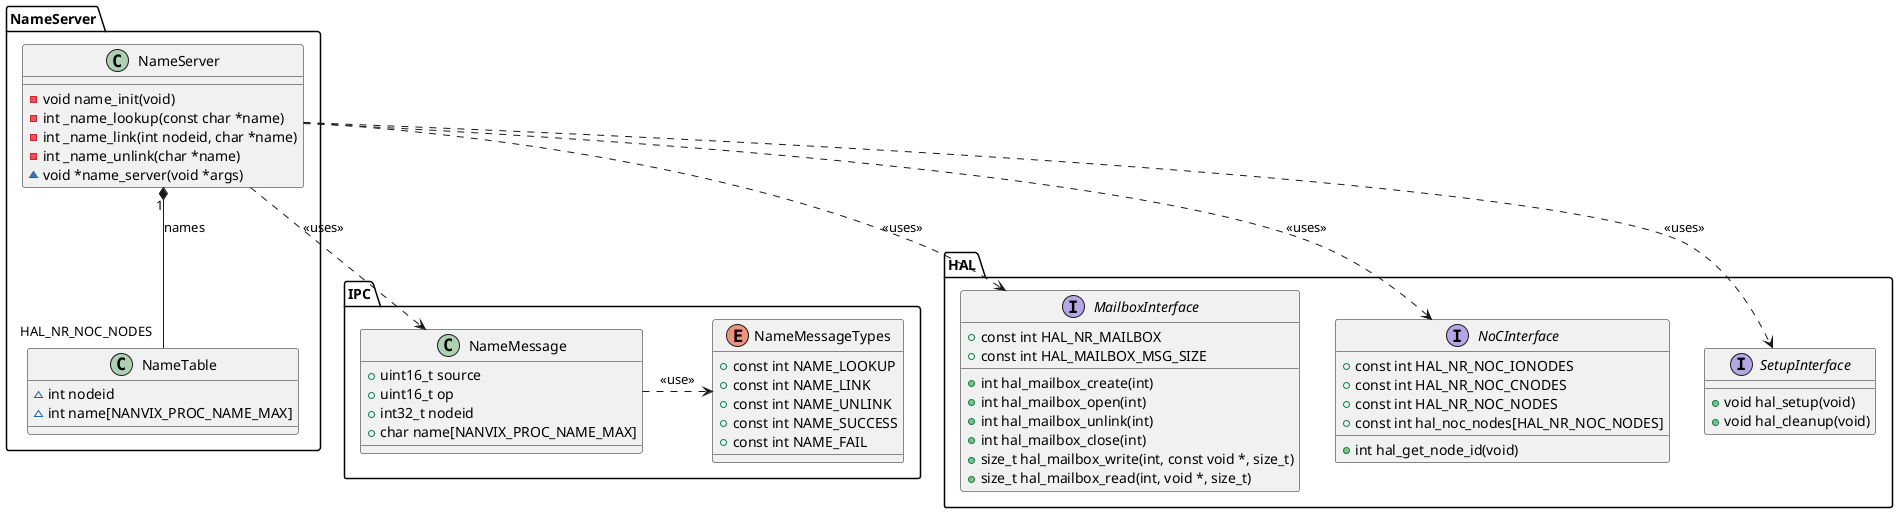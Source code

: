 @startuml

namespace HAL {
	interface HAL.MailboxInterface {
		+ const int HAL_NR_MAILBOX
		+ const int HAL_MAILBOX_MSG_SIZE
		+ int hal_mailbox_create(int)
		+ int hal_mailbox_open(int)
		+ int hal_mailbox_unlink(int)
		+ int hal_mailbox_close(int)
		+ size_t hal_mailbox_write(int, const void *, size_t)
		+ size_t hal_mailbox_read(int, void *, size_t)
	}

	interface HAL.NoCInterface {
		+ const int HAL_NR_NOC_IONODES
		+ const int HAL_NR_NOC_CNODES
		+ const int HAL_NR_NOC_NODES
		+ const int hal_noc_nodes[HAL_NR_NOC_NODES]
		+ int hal_get_node_id(void)
	}

	interface HAL.SetupInterface {
		+ void hal_setup(void)
		+ void hal_cleanup(void)
	}
}

namespace IPC {
	class NameMessage {
		+ uint16_t source
		+ uint16_t op
		+ int32_t nodeid
		+ char name[NANVIX_PROC_NAME_MAX]
	}

	enum NameMessageTypes {
		+ const int NAME_LOOKUP
		+ const int NAME_LINK
		+ const int NAME_UNLINK
		+ const int NAME_SUCCESS
		+ const int NAME_FAIL
	}

	IPC.NameMessage  .> IPC.NameMessageTypes : <<use>>
}

namespace NameServer {
	class NameTable {
		~ int nodeid
		~ int name[NANVIX_PROC_NAME_MAX]
	}

	class NameServer {
		- void name_init(void)
		- int _name_lookup(const char *name)
		- int _name_link(int nodeid, char *name)
		- int _name_unlink(char *name)
		~ void *name_server(void *args)
	}

	NameServer.NameServer "1" *-- "HAL_NR_NOC_NODES" NameServer.NameTable : names

	NameServer.NameServer ..> IPC.NameMessage      : <<uses>>
	NameServer.NameServer ..> HAL.MailboxInterface : <<uses>>
	NameServer.NameServer ..> HAL.NoCInterface     : <<uses>>
	NameServer.NameServer ..> HAL.SetupInterface   : <<uses>>
}

@enduml


